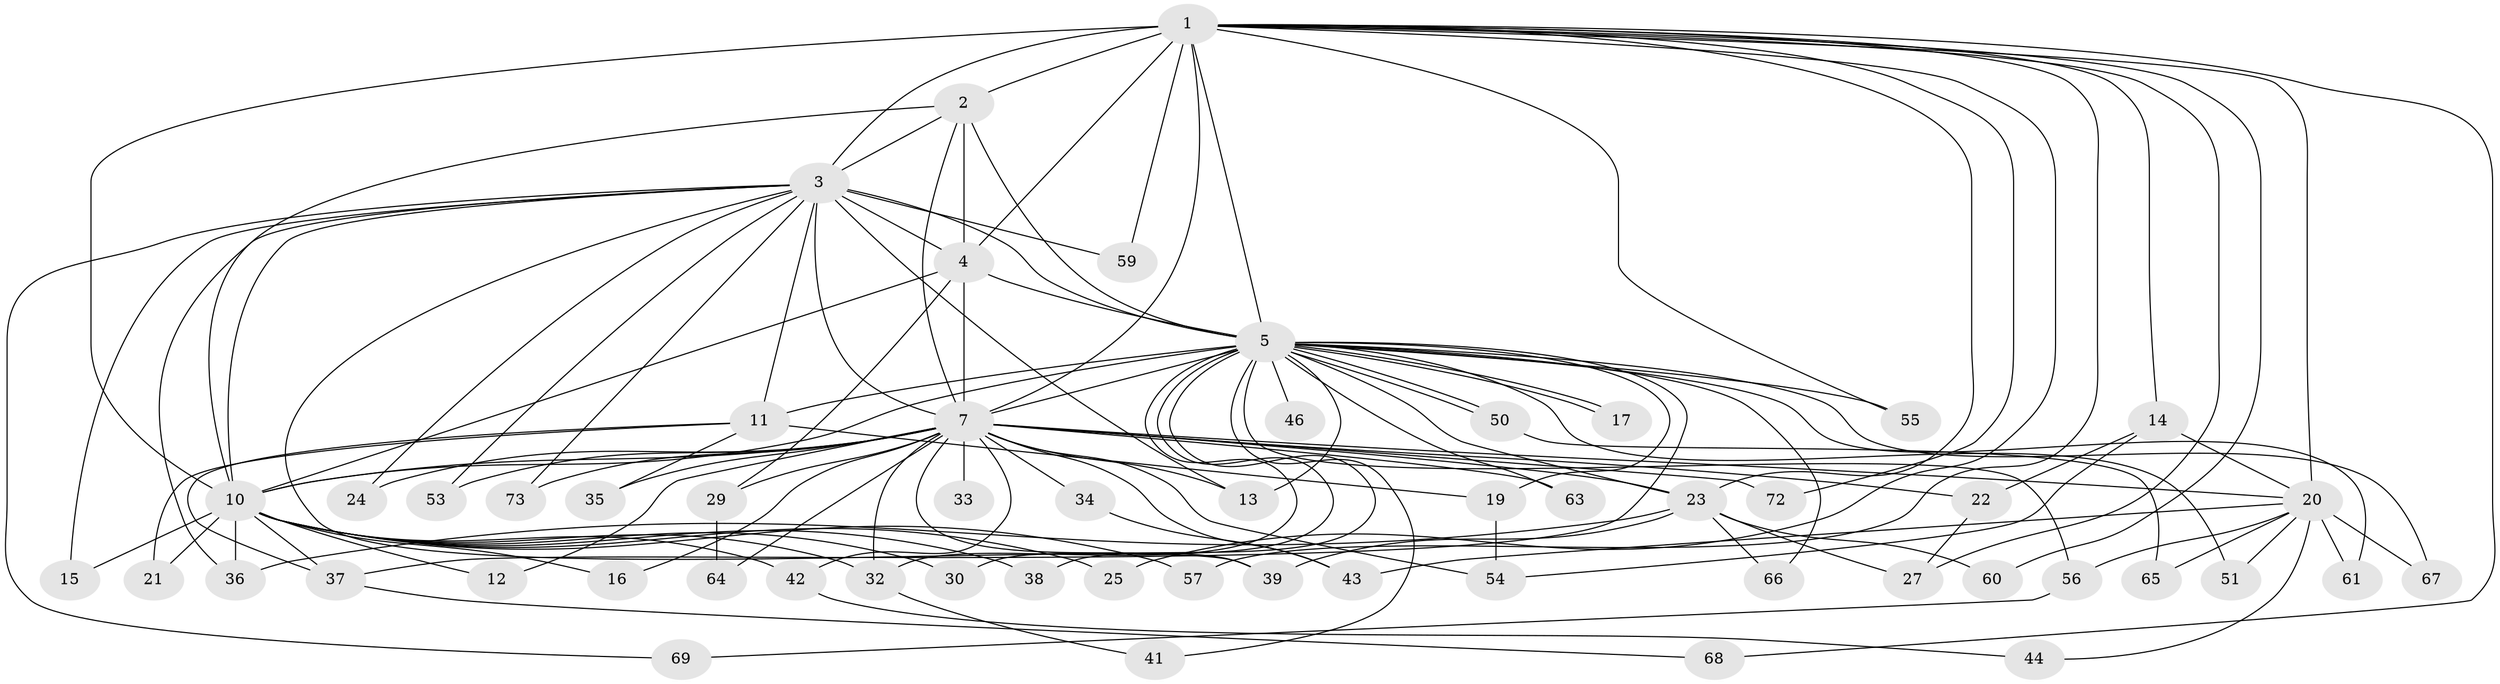 // original degree distribution, {13: 0.0136986301369863, 9: 0.0273972602739726, 12: 0.0136986301369863, 11: 0.0136986301369863, 31: 0.0136986301369863, 17: 0.0273972602739726, 27: 0.0136986301369863, 22: 0.0136986301369863, 6: 0.0136986301369863, 2: 0.5342465753424658, 3: 0.2191780821917808, 5: 0.0136986301369863, 10: 0.0136986301369863, 4: 0.0410958904109589, 7: 0.0136986301369863, 8: 0.0136986301369863}
// Generated by graph-tools (version 1.1) at 2025/10/02/27/25 16:10:59]
// undirected, 56 vertices, 125 edges
graph export_dot {
graph [start="1"]
  node [color=gray90,style=filled];
  1 [super="+6"];
  2;
  3 [super="+8"];
  4 [super="+9"];
  5 [super="+28"];
  7 [super="+18"];
  10 [super="+71"];
  11 [super="+52"];
  12;
  13 [super="+26"];
  14 [super="+62"];
  15;
  16;
  17;
  19;
  20 [super="+31"];
  21;
  22;
  23 [super="+58"];
  24;
  25;
  27 [super="+70"];
  29;
  30;
  32 [super="+48"];
  33;
  34 [super="+40"];
  35;
  36 [super="+49"];
  37;
  38;
  39 [super="+47"];
  41;
  42;
  43 [super="+45"];
  44;
  46;
  50;
  51;
  53;
  54;
  55;
  56;
  57;
  59;
  60;
  61;
  63;
  64;
  65;
  66;
  67;
  68;
  69;
  72;
  73;
  1 -- 2 [weight=2];
  1 -- 3 [weight=4];
  1 -- 4 [weight=4];
  1 -- 5 [weight=2];
  1 -- 7 [weight=2];
  1 -- 10 [weight=2];
  1 -- 14 [weight=2];
  1 -- 60;
  1 -- 68;
  1 -- 72;
  1 -- 20;
  1 -- 23;
  1 -- 25;
  1 -- 27;
  1 -- 55;
  1 -- 57;
  1 -- 59;
  2 -- 3 [weight=2];
  2 -- 4 [weight=2];
  2 -- 5;
  2 -- 7;
  2 -- 10;
  3 -- 4 [weight=4];
  3 -- 5 [weight=2];
  3 -- 7 [weight=3];
  3 -- 10 [weight=2];
  3 -- 53;
  3 -- 59;
  3 -- 69;
  3 -- 11;
  3 -- 73;
  3 -- 13;
  3 -- 15;
  3 -- 24;
  3 -- 36;
  3 -- 39;
  4 -- 5 [weight=3];
  4 -- 7 [weight=2];
  4 -- 10 [weight=2];
  4 -- 29;
  5 -- 7;
  5 -- 10;
  5 -- 11;
  5 -- 17;
  5 -- 17;
  5 -- 19;
  5 -- 23;
  5 -- 30;
  5 -- 32;
  5 -- 37;
  5 -- 38;
  5 -- 41;
  5 -- 46 [weight=2];
  5 -- 50;
  5 -- 50;
  5 -- 51;
  5 -- 55;
  5 -- 56;
  5 -- 61;
  5 -- 63;
  5 -- 66;
  5 -- 67;
  5 -- 13;
  7 -- 10 [weight=2];
  7 -- 12;
  7 -- 13;
  7 -- 16;
  7 -- 22;
  7 -- 24;
  7 -- 32;
  7 -- 33 [weight=2];
  7 -- 34 [weight=3];
  7 -- 35;
  7 -- 39;
  7 -- 42;
  7 -- 54;
  7 -- 63;
  7 -- 73;
  7 -- 23;
  7 -- 20;
  7 -- 64;
  7 -- 72;
  7 -- 43;
  7 -- 53;
  7 -- 29;
  10 -- 12;
  10 -- 15;
  10 -- 16;
  10 -- 21;
  10 -- 25;
  10 -- 30;
  10 -- 36;
  10 -- 37;
  10 -- 38;
  10 -- 42;
  10 -- 57;
  10 -- 32;
  11 -- 19;
  11 -- 21;
  11 -- 35;
  11 -- 37;
  14 -- 20;
  14 -- 22;
  14 -- 54;
  19 -- 54;
  20 -- 67;
  20 -- 65;
  20 -- 43;
  20 -- 44;
  20 -- 51;
  20 -- 56;
  20 -- 61;
  22 -- 27;
  23 -- 27;
  23 -- 39;
  23 -- 66;
  23 -- 60;
  23 -- 36;
  29 -- 64;
  32 -- 41;
  34 -- 43;
  37 -- 68;
  42 -- 44;
  50 -- 65;
  56 -- 69;
}
